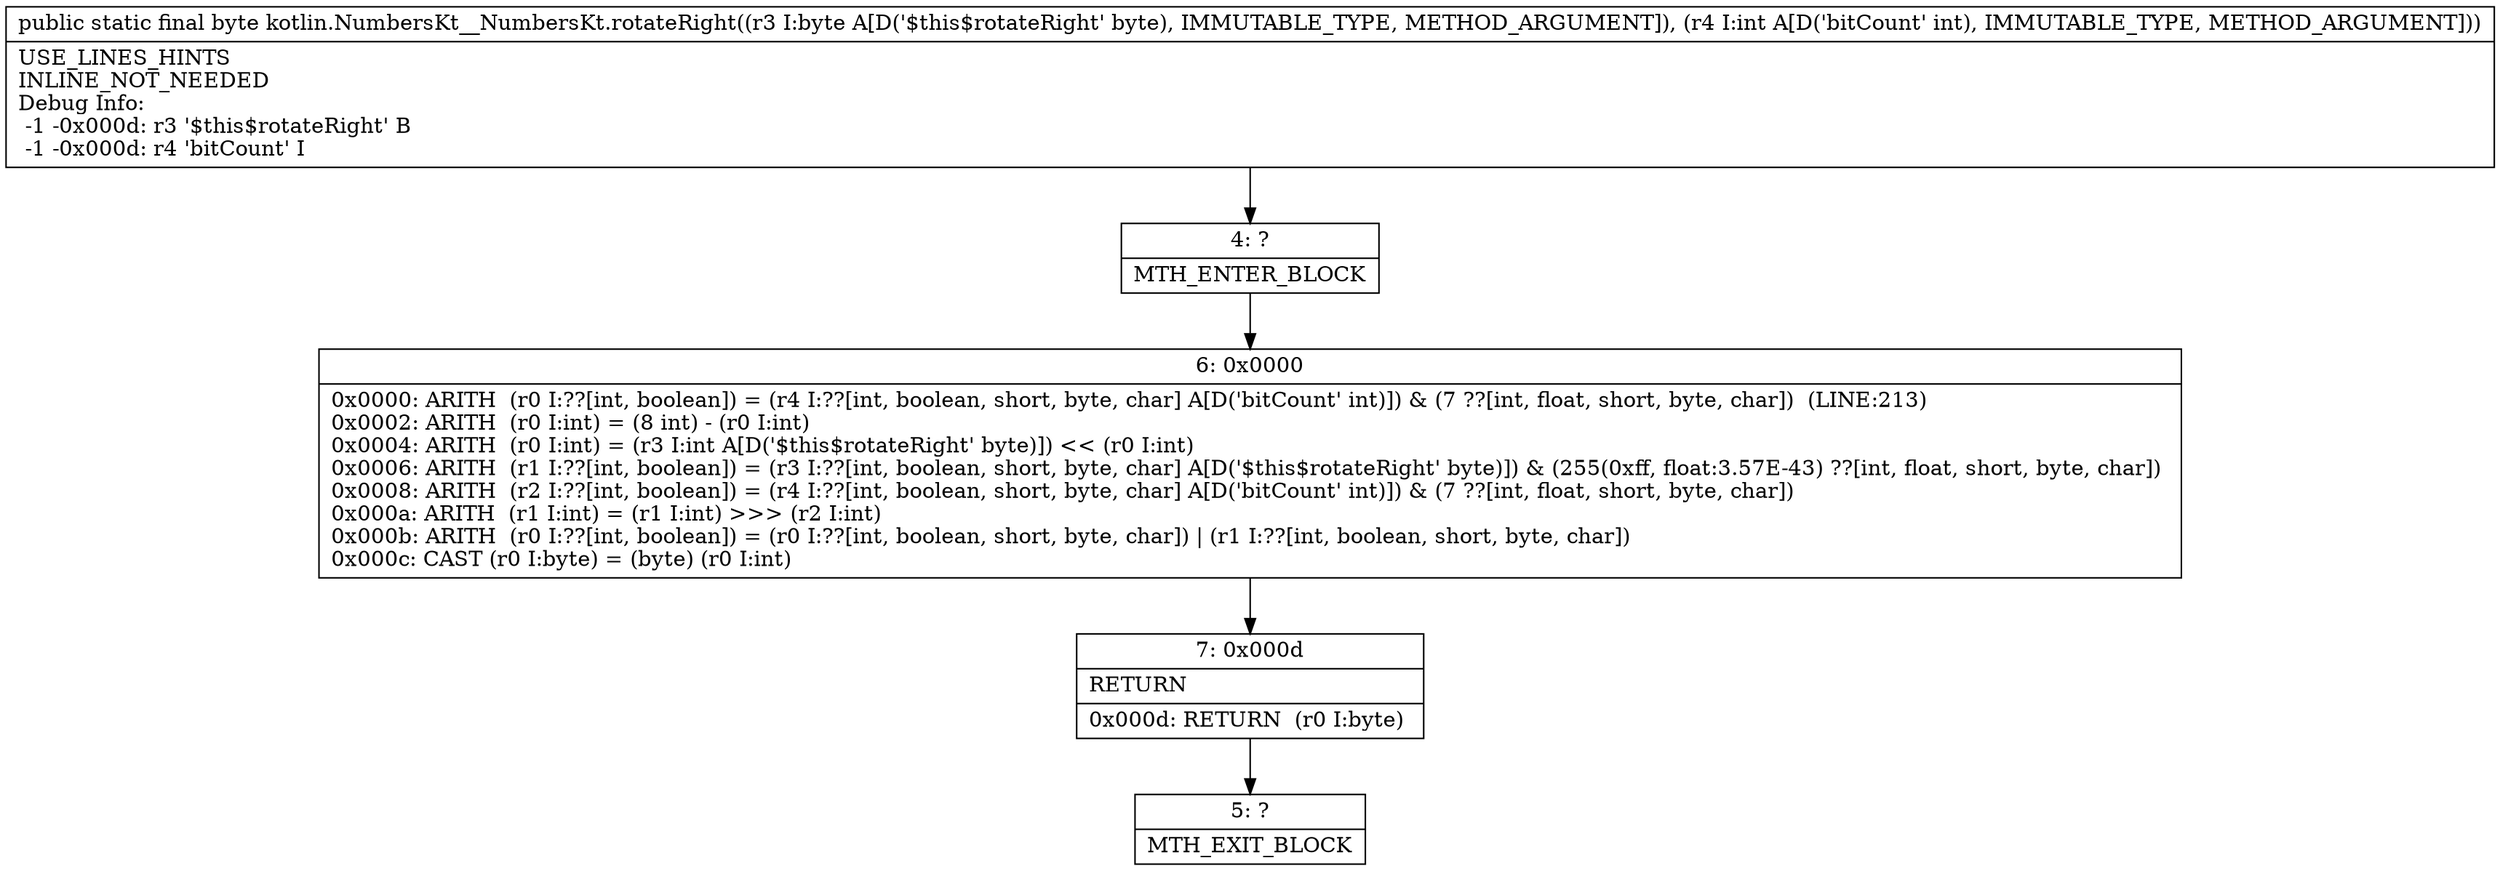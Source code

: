 digraph "CFG forkotlin.NumbersKt__NumbersKt.rotateRight(BI)B" {
Node_4 [shape=record,label="{4\:\ ?|MTH_ENTER_BLOCK\l}"];
Node_6 [shape=record,label="{6\:\ 0x0000|0x0000: ARITH  (r0 I:??[int, boolean]) = (r4 I:??[int, boolean, short, byte, char] A[D('bitCount' int)]) & (7 ??[int, float, short, byte, char])  (LINE:213)\l0x0002: ARITH  (r0 I:int) = (8 int) \- (r0 I:int) \l0x0004: ARITH  (r0 I:int) = (r3 I:int A[D('$this$rotateRight' byte)]) \<\< (r0 I:int) \l0x0006: ARITH  (r1 I:??[int, boolean]) = (r3 I:??[int, boolean, short, byte, char] A[D('$this$rotateRight' byte)]) & (255(0xff, float:3.57E\-43) ??[int, float, short, byte, char]) \l0x0008: ARITH  (r2 I:??[int, boolean]) = (r4 I:??[int, boolean, short, byte, char] A[D('bitCount' int)]) & (7 ??[int, float, short, byte, char]) \l0x000a: ARITH  (r1 I:int) = (r1 I:int) \>\>\> (r2 I:int) \l0x000b: ARITH  (r0 I:??[int, boolean]) = (r0 I:??[int, boolean, short, byte, char]) \| (r1 I:??[int, boolean, short, byte, char]) \l0x000c: CAST (r0 I:byte) = (byte) (r0 I:int) \l}"];
Node_7 [shape=record,label="{7\:\ 0x000d|RETURN\l|0x000d: RETURN  (r0 I:byte) \l}"];
Node_5 [shape=record,label="{5\:\ ?|MTH_EXIT_BLOCK\l}"];
MethodNode[shape=record,label="{public static final byte kotlin.NumbersKt__NumbersKt.rotateRight((r3 I:byte A[D('$this$rotateRight' byte), IMMUTABLE_TYPE, METHOD_ARGUMENT]), (r4 I:int A[D('bitCount' int), IMMUTABLE_TYPE, METHOD_ARGUMENT]))  | USE_LINES_HINTS\lINLINE_NOT_NEEDED\lDebug Info:\l  \-1 \-0x000d: r3 '$this$rotateRight' B\l  \-1 \-0x000d: r4 'bitCount' I\l}"];
MethodNode -> Node_4;Node_4 -> Node_6;
Node_6 -> Node_7;
Node_7 -> Node_5;
}

